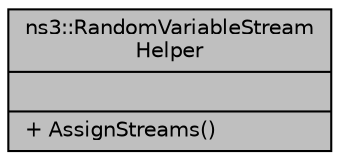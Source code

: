 digraph "ns3::RandomVariableStreamHelper"
{
  edge [fontname="Helvetica",fontsize="10",labelfontname="Helvetica",labelfontsize="10"];
  node [fontname="Helvetica",fontsize="10",shape=record];
  Node1 [label="{ns3::RandomVariableStream\lHelper\n||+ AssignStreams()\l}",height=0.2,width=0.4,color="black", fillcolor="grey75", style="filled", fontcolor="black"];
}
